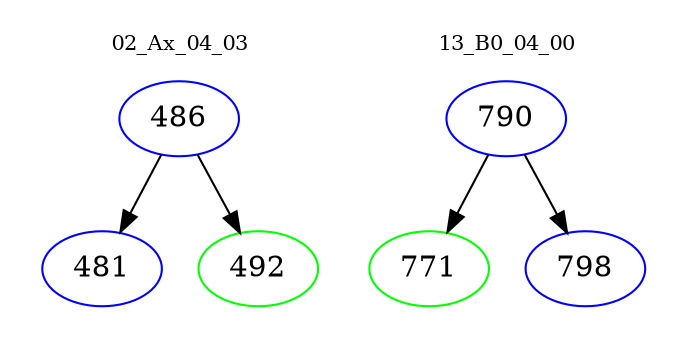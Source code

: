 digraph{
subgraph cluster_0 {
color = white
label = "02_Ax_04_03";
fontsize=10;
T0_486 [label="486", color="blue"]
T0_486 -> T0_481 [color="black"]
T0_481 [label="481", color="blue"]
T0_486 -> T0_492 [color="black"]
T0_492 [label="492", color="green"]
}
subgraph cluster_1 {
color = white
label = "13_B0_04_00";
fontsize=10;
T1_790 [label="790", color="blue"]
T1_790 -> T1_771 [color="black"]
T1_771 [label="771", color="green"]
T1_790 -> T1_798 [color="black"]
T1_798 [label="798", color="blue"]
}
}
